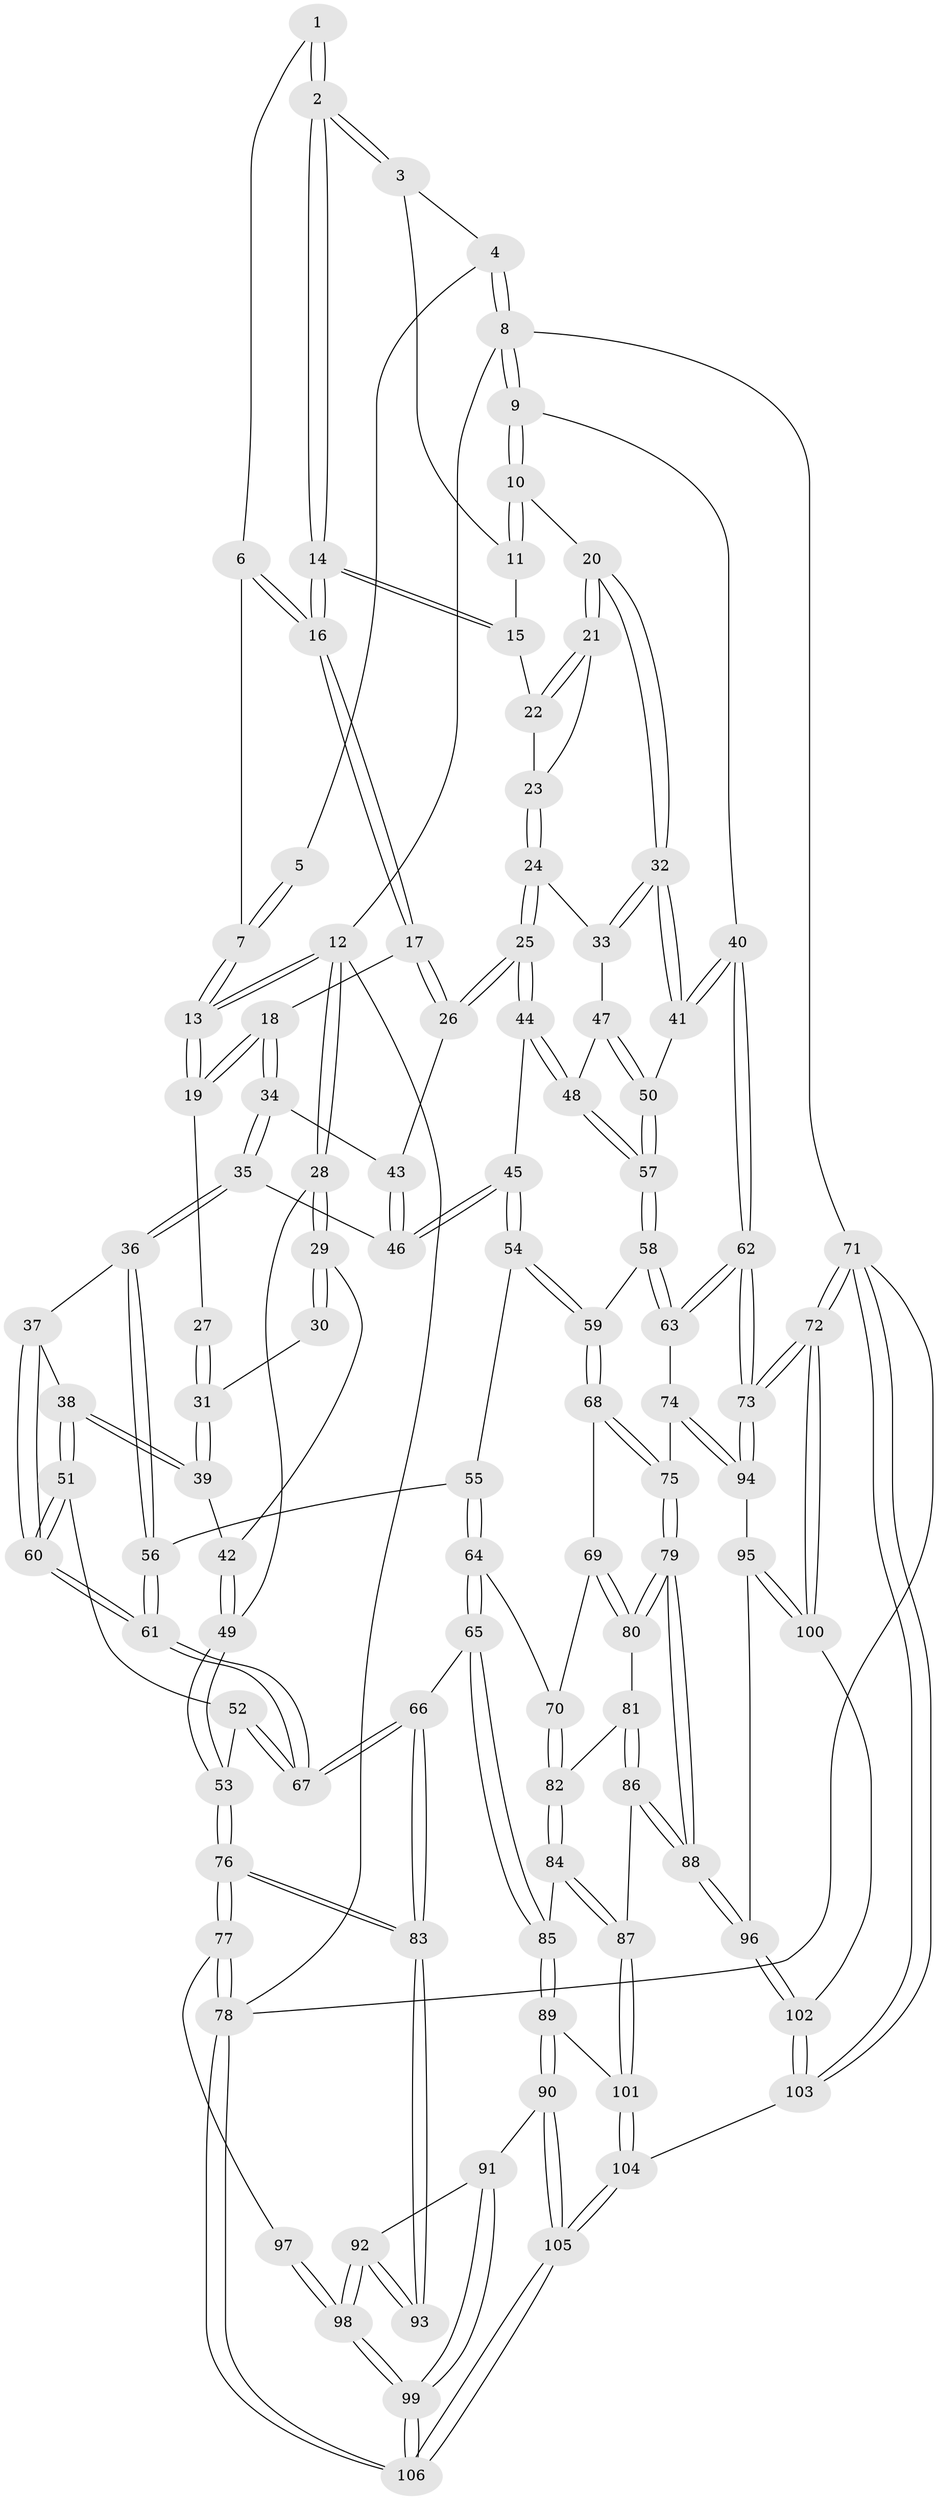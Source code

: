 // Generated by graph-tools (version 1.1) at 2025/27/03/09/25 03:27:07]
// undirected, 106 vertices, 262 edges
graph export_dot {
graph [start="1"]
  node [color=gray90,style=filled];
  1 [pos="+0.7070510967480046+0.006784874444512414"];
  2 [pos="+0.7357792577341962+0.07835517743619348"];
  3 [pos="+0.9155889230477706+0"];
  4 [pos="+1+0"];
  5 [pos="+0.6486955211504282+0"];
  6 [pos="+0.637142257386942+0.07616526166909936"];
  7 [pos="+0.4445222076780358+0"];
  8 [pos="+1+0"];
  9 [pos="+1+0.13911920459031885"];
  10 [pos="+0.8989720717557371+0.15799115504200192"];
  11 [pos="+0.8534302580591464+0.05283262690231227"];
  12 [pos="+0+0"];
  13 [pos="+0.3981095405845683+0"];
  14 [pos="+0.7359136860180143+0.0852872310033607"];
  15 [pos="+0.7941774710146432+0.0931220660097141"];
  16 [pos="+0.6780305115232839+0.15154178513409533"];
  17 [pos="+0.6652171347225787+0.20485720546363442"];
  18 [pos="+0.4302312322327255+0.08560830099470222"];
  19 [pos="+0.38896207669987937+0"];
  20 [pos="+0.8894832413103803+0.1638259749300643"];
  21 [pos="+0.8475837054430613+0.15001222216936405"];
  22 [pos="+0.7944274590361273+0.09363141578935022"];
  23 [pos="+0.7955832941342691+0.16100484014493427"];
  24 [pos="+0.7145804500489153+0.2398341717190276"];
  25 [pos="+0.6771598253055092+0.22712602395960954"];
  26 [pos="+0.6685104297550348+0.21623133479194032"];
  27 [pos="+0.3069017459761205+0.03096303676435666"];
  28 [pos="+0+0"];
  29 [pos="+0+0.06572621777316494"];
  30 [pos="+0.15990597887650004+0.09265328474596676"];
  31 [pos="+0.2074028907758933+0.20649720094383878"];
  32 [pos="+0.8252218336351095+0.27224562116382284"];
  33 [pos="+0.7251706773700147+0.24620889159984854"];
  34 [pos="+0.4066457652969041+0.24609097704705127"];
  35 [pos="+0.3943448939982928+0.2737357942921543"];
  36 [pos="+0.27372520263863104+0.35787966360744944"];
  37 [pos="+0.27341720769603284+0.35785411122665395"];
  38 [pos="+0.25203063125927616+0.3524587876443527"];
  39 [pos="+0.18599288109257472+0.26760046355873573"];
  40 [pos="+1+0.4080941074759551"];
  41 [pos="+0.9374705979904617+0.4063939780237062"];
  42 [pos="+0.12759015409571145+0.24535661989975616"];
  43 [pos="+0.5865277933556438+0.2464194272721763"];
  44 [pos="+0.6120903728751533+0.40084770946930676"];
  45 [pos="+0.5563734054409687+0.4135924966515375"];
  46 [pos="+0.5075730159563039+0.35094905095931583"];
  47 [pos="+0.7339384645455358+0.31790158239267"];
  48 [pos="+0.7058004096521459+0.462298448791084"];
  49 [pos="+0+0.5064287092373438"];
  50 [pos="+0.8228688815595424+0.47685971636877406"];
  51 [pos="+0.11106599318803599+0.4624023421626594"];
  52 [pos="+0.0047964863649490085+0.5005276798437416"];
  53 [pos="+0+0.520378238005695"];
  54 [pos="+0.527456791927582+0.45817696056819796"];
  55 [pos="+0.4172970932760327+0.5213581362785238"];
  56 [pos="+0.35471604671170764+0.4640216787675861"];
  57 [pos="+0.7665997295076018+0.5212388515146379"];
  58 [pos="+0.7550241270838078+0.5666945903444999"];
  59 [pos="+0.6375136057209084+0.6161967065050756"];
  60 [pos="+0.2221761606991634+0.6071188022318169"];
  61 [pos="+0.22645857144879872+0.6224590295750724"];
  62 [pos="+1+0.6484058605597038"];
  63 [pos="+0.7989036796310222+0.6354615121304054"];
  64 [pos="+0.4237859849906896+0.6435565561274208"];
  65 [pos="+0.36045579806619166+0.7023632238373879"];
  66 [pos="+0.23245607276065663+0.6845001592263646"];
  67 [pos="+0.2286609291759585+0.6717236105482174"];
  68 [pos="+0.6229849476295364+0.630805468455286"];
  69 [pos="+0.5466323007390806+0.660482900327213"];
  70 [pos="+0.5106613279917792+0.662718385325022"];
  71 [pos="+1+1"];
  72 [pos="+1+1"];
  73 [pos="+1+0.8351530303229241"];
  74 [pos="+0.8067279784183902+0.7516472172814183"];
  75 [pos="+0.6560189280556838+0.7242034205344171"];
  76 [pos="+0+0.6499992314436087"];
  77 [pos="+0+0.7297733246495114"];
  78 [pos="+0+1"];
  79 [pos="+0.6446788315804096+0.8598760776550809"];
  80 [pos="+0.5922911274915573+0.7770234897593286"];
  81 [pos="+0.5229122705665503+0.7734573450418056"];
  82 [pos="+0.522842376206549+0.7734120506873424"];
  83 [pos="+0.16699355210475086+0.7352075205507959"];
  84 [pos="+0.480467805045966+0.8284335854072252"];
  85 [pos="+0.381487535565239+0.8166956473683202"];
  86 [pos="+0.6151876240915283+0.8721670624960958"];
  87 [pos="+0.57399198628393+0.8886739382396625"];
  88 [pos="+0.6457907793387627+0.8647565950486524"];
  89 [pos="+0.35706896419287926+0.894589166019834"];
  90 [pos="+0.3379657075050673+0.9260468248252591"];
  91 [pos="+0.21857133603380802+0.8390570998079211"];
  92 [pos="+0.1710657353629281+0.7860940017406514"];
  93 [pos="+0.165769371057217+0.7626784462587886"];
  94 [pos="+0.8129070338280782+0.7773266794072353"];
  95 [pos="+0.7919116599112386+0.8087278727783925"];
  96 [pos="+0.6478595488823525+0.8655956971332425"];
  97 [pos="+0.07282372342473326+0.8377088747985013"];
  98 [pos="+0.0786077768160448+1"];
  99 [pos="+0.03615261251212337+1"];
  100 [pos="+0.8301833245469492+0.9226710341357057"];
  101 [pos="+0.5463003970767243+0.9236298135240945"];
  102 [pos="+0.7001855259882865+0.9998788383073463"];
  103 [pos="+0.6930131404578622+1"];
  104 [pos="+0.4623094456590303+1"];
  105 [pos="+0.27788580626053644+1"];
  106 [pos="+0.027403917372861953+1"];
  1 -- 2;
  1 -- 2;
  1 -- 6;
  2 -- 3;
  2 -- 3;
  2 -- 14;
  2 -- 14;
  3 -- 4;
  3 -- 11;
  4 -- 5;
  4 -- 8;
  4 -- 8;
  5 -- 7;
  5 -- 7;
  6 -- 7;
  6 -- 16;
  6 -- 16;
  7 -- 13;
  7 -- 13;
  8 -- 9;
  8 -- 9;
  8 -- 12;
  8 -- 71;
  9 -- 10;
  9 -- 10;
  9 -- 40;
  10 -- 11;
  10 -- 11;
  10 -- 20;
  11 -- 15;
  12 -- 13;
  12 -- 13;
  12 -- 28;
  12 -- 28;
  12 -- 78;
  13 -- 19;
  13 -- 19;
  14 -- 15;
  14 -- 15;
  14 -- 16;
  14 -- 16;
  15 -- 22;
  16 -- 17;
  16 -- 17;
  17 -- 18;
  17 -- 26;
  17 -- 26;
  18 -- 19;
  18 -- 19;
  18 -- 34;
  18 -- 34;
  19 -- 27;
  20 -- 21;
  20 -- 21;
  20 -- 32;
  20 -- 32;
  21 -- 22;
  21 -- 22;
  21 -- 23;
  22 -- 23;
  23 -- 24;
  23 -- 24;
  24 -- 25;
  24 -- 25;
  24 -- 33;
  25 -- 26;
  25 -- 26;
  25 -- 44;
  25 -- 44;
  26 -- 43;
  27 -- 31;
  27 -- 31;
  28 -- 29;
  28 -- 29;
  28 -- 49;
  29 -- 30;
  29 -- 30;
  29 -- 42;
  30 -- 31;
  31 -- 39;
  31 -- 39;
  32 -- 33;
  32 -- 33;
  32 -- 41;
  32 -- 41;
  33 -- 47;
  34 -- 35;
  34 -- 35;
  34 -- 43;
  35 -- 36;
  35 -- 36;
  35 -- 46;
  36 -- 37;
  36 -- 56;
  36 -- 56;
  37 -- 38;
  37 -- 60;
  37 -- 60;
  38 -- 39;
  38 -- 39;
  38 -- 51;
  38 -- 51;
  39 -- 42;
  40 -- 41;
  40 -- 41;
  40 -- 62;
  40 -- 62;
  41 -- 50;
  42 -- 49;
  42 -- 49;
  43 -- 46;
  43 -- 46;
  44 -- 45;
  44 -- 48;
  44 -- 48;
  45 -- 46;
  45 -- 46;
  45 -- 54;
  45 -- 54;
  47 -- 48;
  47 -- 50;
  47 -- 50;
  48 -- 57;
  48 -- 57;
  49 -- 53;
  49 -- 53;
  50 -- 57;
  50 -- 57;
  51 -- 52;
  51 -- 60;
  51 -- 60;
  52 -- 53;
  52 -- 67;
  52 -- 67;
  53 -- 76;
  53 -- 76;
  54 -- 55;
  54 -- 59;
  54 -- 59;
  55 -- 56;
  55 -- 64;
  55 -- 64;
  56 -- 61;
  56 -- 61;
  57 -- 58;
  57 -- 58;
  58 -- 59;
  58 -- 63;
  58 -- 63;
  59 -- 68;
  59 -- 68;
  60 -- 61;
  60 -- 61;
  61 -- 67;
  61 -- 67;
  62 -- 63;
  62 -- 63;
  62 -- 73;
  62 -- 73;
  63 -- 74;
  64 -- 65;
  64 -- 65;
  64 -- 70;
  65 -- 66;
  65 -- 85;
  65 -- 85;
  66 -- 67;
  66 -- 67;
  66 -- 83;
  66 -- 83;
  68 -- 69;
  68 -- 75;
  68 -- 75;
  69 -- 70;
  69 -- 80;
  69 -- 80;
  70 -- 82;
  70 -- 82;
  71 -- 72;
  71 -- 72;
  71 -- 103;
  71 -- 103;
  71 -- 78;
  72 -- 73;
  72 -- 73;
  72 -- 100;
  72 -- 100;
  73 -- 94;
  73 -- 94;
  74 -- 75;
  74 -- 94;
  74 -- 94;
  75 -- 79;
  75 -- 79;
  76 -- 77;
  76 -- 77;
  76 -- 83;
  76 -- 83;
  77 -- 78;
  77 -- 78;
  77 -- 97;
  78 -- 106;
  78 -- 106;
  79 -- 80;
  79 -- 80;
  79 -- 88;
  79 -- 88;
  80 -- 81;
  81 -- 82;
  81 -- 86;
  81 -- 86;
  82 -- 84;
  82 -- 84;
  83 -- 93;
  83 -- 93;
  84 -- 85;
  84 -- 87;
  84 -- 87;
  85 -- 89;
  85 -- 89;
  86 -- 87;
  86 -- 88;
  86 -- 88;
  87 -- 101;
  87 -- 101;
  88 -- 96;
  88 -- 96;
  89 -- 90;
  89 -- 90;
  89 -- 101;
  90 -- 91;
  90 -- 105;
  90 -- 105;
  91 -- 92;
  91 -- 99;
  91 -- 99;
  92 -- 93;
  92 -- 93;
  92 -- 98;
  92 -- 98;
  94 -- 95;
  95 -- 96;
  95 -- 100;
  95 -- 100;
  96 -- 102;
  96 -- 102;
  97 -- 98;
  97 -- 98;
  98 -- 99;
  98 -- 99;
  99 -- 106;
  99 -- 106;
  100 -- 102;
  101 -- 104;
  101 -- 104;
  102 -- 103;
  102 -- 103;
  103 -- 104;
  104 -- 105;
  104 -- 105;
  105 -- 106;
  105 -- 106;
}
